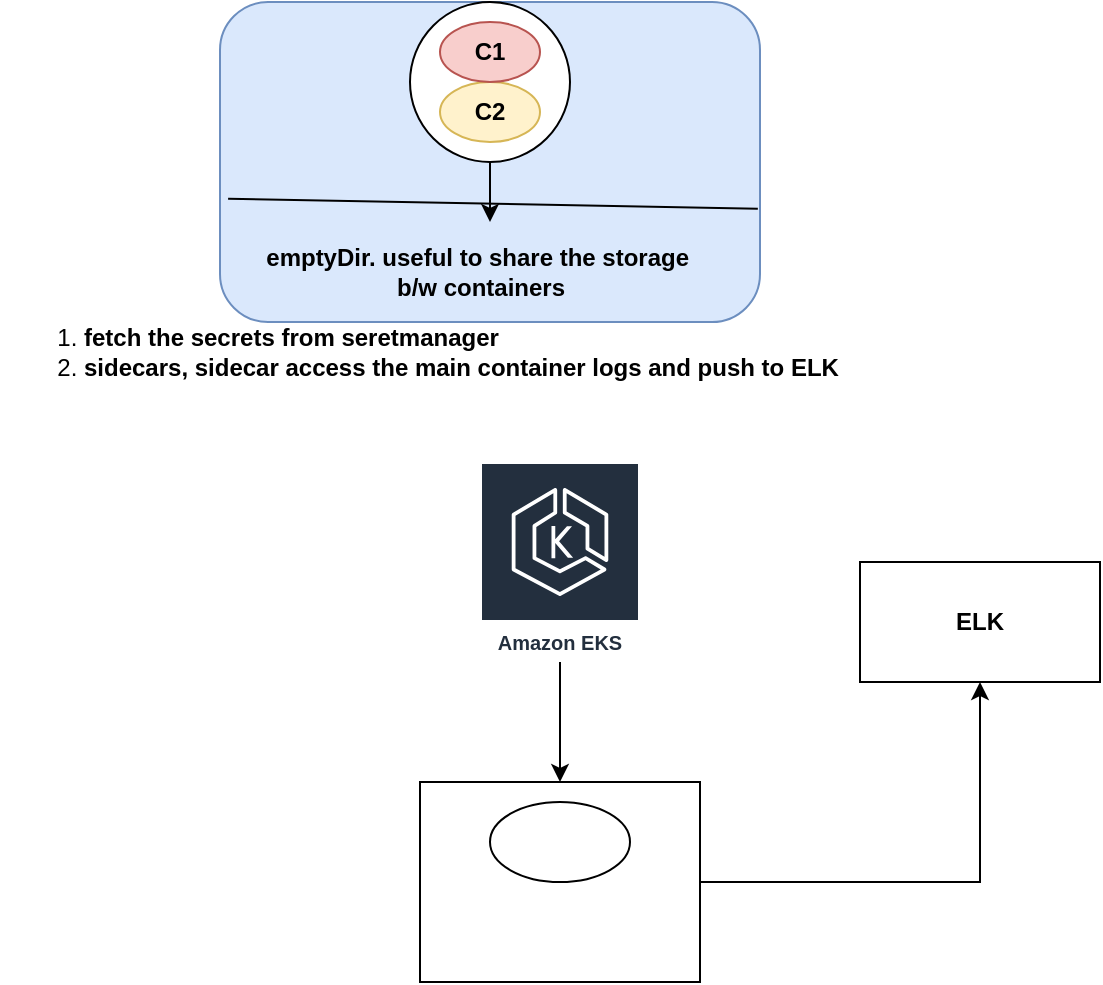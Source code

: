 <mxfile version="28.0.9">
  <diagram name="Page-1" id="NvovjpbAJolXnAOq5Lky">
    <mxGraphModel dx="872" dy="431" grid="1" gridSize="10" guides="1" tooltips="1" connect="1" arrows="1" fold="1" page="1" pageScale="1" pageWidth="850" pageHeight="1100" math="0" shadow="0">
      <root>
        <mxCell id="0" />
        <mxCell id="1" parent="0" />
        <mxCell id="xz4TZ5ooUgcts6d2_Aua-1" value="" style="rounded=1;whiteSpace=wrap;html=1;fillColor=#dae8fc;strokeColor=#6c8ebf;" vertex="1" parent="1">
          <mxGeometry x="240" y="10" width="270" height="160" as="geometry" />
        </mxCell>
        <mxCell id="xz4TZ5ooUgcts6d2_Aua-2" value="" style="endArrow=none;html=1;rounded=0;exitX=0.015;exitY=0.615;exitDx=0;exitDy=0;exitPerimeter=0;entryX=0.996;entryY=0.646;entryDx=0;entryDy=0;entryPerimeter=0;" edge="1" parent="1" source="xz4TZ5ooUgcts6d2_Aua-1" target="xz4TZ5ooUgcts6d2_Aua-1">
          <mxGeometry width="50" height="50" relative="1" as="geometry">
            <mxPoint x="400" y="250" as="sourcePoint" />
            <mxPoint x="450" y="200" as="targetPoint" />
          </mxGeometry>
        </mxCell>
        <mxCell id="xz4TZ5ooUgcts6d2_Aua-4" style="edgeStyle=orthogonalEdgeStyle;rounded=0;orthogonalLoop=1;jettySize=auto;html=1;" edge="1" parent="1">
          <mxGeometry relative="1" as="geometry">
            <mxPoint x="375" y="120" as="targetPoint" />
            <mxPoint x="375" y="90" as="sourcePoint" />
          </mxGeometry>
        </mxCell>
        <mxCell id="xz4TZ5ooUgcts6d2_Aua-5" value="&lt;b&gt;emptyDir. useful to share the storage&amp;nbsp;&lt;/b&gt;&lt;div&gt;&lt;b&gt;b/w containers&lt;/b&gt;&lt;/div&gt;" style="text;html=1;align=center;verticalAlign=middle;resizable=0;points=[];autosize=1;strokeColor=none;fillColor=none;" vertex="1" parent="1">
          <mxGeometry x="250" y="125" width="240" height="40" as="geometry" />
        </mxCell>
        <mxCell id="xz4TZ5ooUgcts6d2_Aua-6" value="" style="ellipse;whiteSpace=wrap;html=1;aspect=fixed;" vertex="1" parent="1">
          <mxGeometry x="335" y="10" width="80" height="80" as="geometry" />
        </mxCell>
        <mxCell id="xz4TZ5ooUgcts6d2_Aua-7" value="&lt;b&gt;C2&lt;/b&gt;" style="ellipse;whiteSpace=wrap;html=1;fillColor=#fff2cc;strokeColor=#d6b656;" vertex="1" parent="1">
          <mxGeometry x="350" y="50" width="50" height="30" as="geometry" />
        </mxCell>
        <mxCell id="xz4TZ5ooUgcts6d2_Aua-8" value="&lt;b&gt;C1&lt;/b&gt;" style="ellipse;whiteSpace=wrap;html=1;fillColor=#f8cecc;strokeColor=#b85450;" vertex="1" parent="1">
          <mxGeometry x="350" y="20" width="50" height="30" as="geometry" />
        </mxCell>
        <mxCell id="xz4TZ5ooUgcts6d2_Aua-9" value="&lt;ol&gt;&lt;li&gt;&lt;b&gt;fetch the secrets from seretmanager&lt;/b&gt;&lt;/li&gt;&lt;li&gt;&lt;b&gt;sidecars, sidecar access the main container logs and push to ELK&lt;/b&gt;&lt;/li&gt;&lt;/ol&gt;" style="text;html=1;align=left;verticalAlign=middle;resizable=0;points=[];autosize=1;strokeColor=none;fillColor=none;" vertex="1" parent="1">
          <mxGeometry x="130" y="150" width="440" height="70" as="geometry" />
        </mxCell>
        <mxCell id="xz4TZ5ooUgcts6d2_Aua-15" style="edgeStyle=orthogonalEdgeStyle;rounded=0;orthogonalLoop=1;jettySize=auto;html=1;entryX=0.5;entryY=1;entryDx=0;entryDy=0;" edge="1" parent="1" source="xz4TZ5ooUgcts6d2_Aua-10" target="xz4TZ5ooUgcts6d2_Aua-14">
          <mxGeometry relative="1" as="geometry" />
        </mxCell>
        <mxCell id="xz4TZ5ooUgcts6d2_Aua-10" value="" style="rounded=0;whiteSpace=wrap;html=1;" vertex="1" parent="1">
          <mxGeometry x="340" y="400" width="140" height="100" as="geometry" />
        </mxCell>
        <mxCell id="xz4TZ5ooUgcts6d2_Aua-12" style="edgeStyle=orthogonalEdgeStyle;rounded=0;orthogonalLoop=1;jettySize=auto;html=1;entryX=0.5;entryY=0;entryDx=0;entryDy=0;" edge="1" parent="1" source="xz4TZ5ooUgcts6d2_Aua-11" target="xz4TZ5ooUgcts6d2_Aua-10">
          <mxGeometry relative="1" as="geometry" />
        </mxCell>
        <mxCell id="xz4TZ5ooUgcts6d2_Aua-11" value="Amazon EKS" style="sketch=0;outlineConnect=0;fontColor=#232F3E;gradientColor=none;strokeColor=#ffffff;fillColor=#232F3E;dashed=0;verticalLabelPosition=middle;verticalAlign=bottom;align=center;html=1;whiteSpace=wrap;fontSize=10;fontStyle=1;spacing=3;shape=mxgraph.aws4.productIcon;prIcon=mxgraph.aws4.eks;" vertex="1" parent="1">
          <mxGeometry x="370" y="240" width="80" height="100" as="geometry" />
        </mxCell>
        <mxCell id="xz4TZ5ooUgcts6d2_Aua-13" value="" style="ellipse;whiteSpace=wrap;html=1;" vertex="1" parent="1">
          <mxGeometry x="375" y="410" width="70" height="40" as="geometry" />
        </mxCell>
        <mxCell id="xz4TZ5ooUgcts6d2_Aua-14" value="&lt;b&gt;ELK&lt;/b&gt;" style="rounded=0;whiteSpace=wrap;html=1;" vertex="1" parent="1">
          <mxGeometry x="560" y="290" width="120" height="60" as="geometry" />
        </mxCell>
      </root>
    </mxGraphModel>
  </diagram>
</mxfile>
